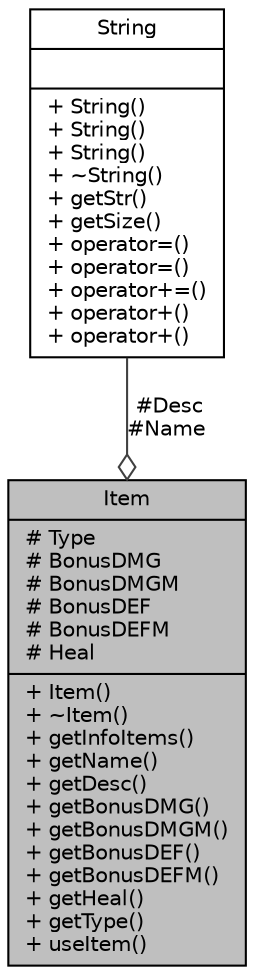 digraph "Item"
{
 // INTERACTIVE_SVG=YES
 // LATEX_PDF_SIZE
  edge [fontname="Helvetica",fontsize="10",labelfontname="Helvetica",labelfontsize="10"];
  node [fontname="Helvetica",fontsize="10",shape=record];
  Node1 [label="{Item\n|# Type\l# BonusDMG\l# BonusDMGM\l# BonusDEF\l# BonusDEFM\l# Heal\l|+ Item()\l+ ~Item()\l+ getInfoItems()\l+ getName()\l+ getDesc()\l+ getBonusDMG()\l+ getBonusDMGM()\l+ getBonusDEF()\l+ getBonusDEFM()\l+ getHeal()\l+ getType()\l+ useItem()\l}",height=0.2,width=0.4,color="black", fillcolor="grey75", style="filled", fontcolor="black",tooltip="An Item can be stored in a storage and also has a type. Depending on the type, an Item can heal the p..."];
  Node2 -> Node1 [color="grey25",fontsize="10",style="solid",label=" #Desc\n#Name" ,arrowhead="odiamond"];
  Node2 [label="{String\n||+ String()\l+ String()\l+ String()\l+ ~String()\l+ getStr()\l+ getSize()\l+ operator=()\l+ operator=()\l+ operator+=()\l+ operator+()\l+ operator+()\l}",height=0.2,width=0.4,color="black", fillcolor="white", style="filled",URL="$class_string.html",tooltip="Seperate String class, because STL are not allowed..."];
}
